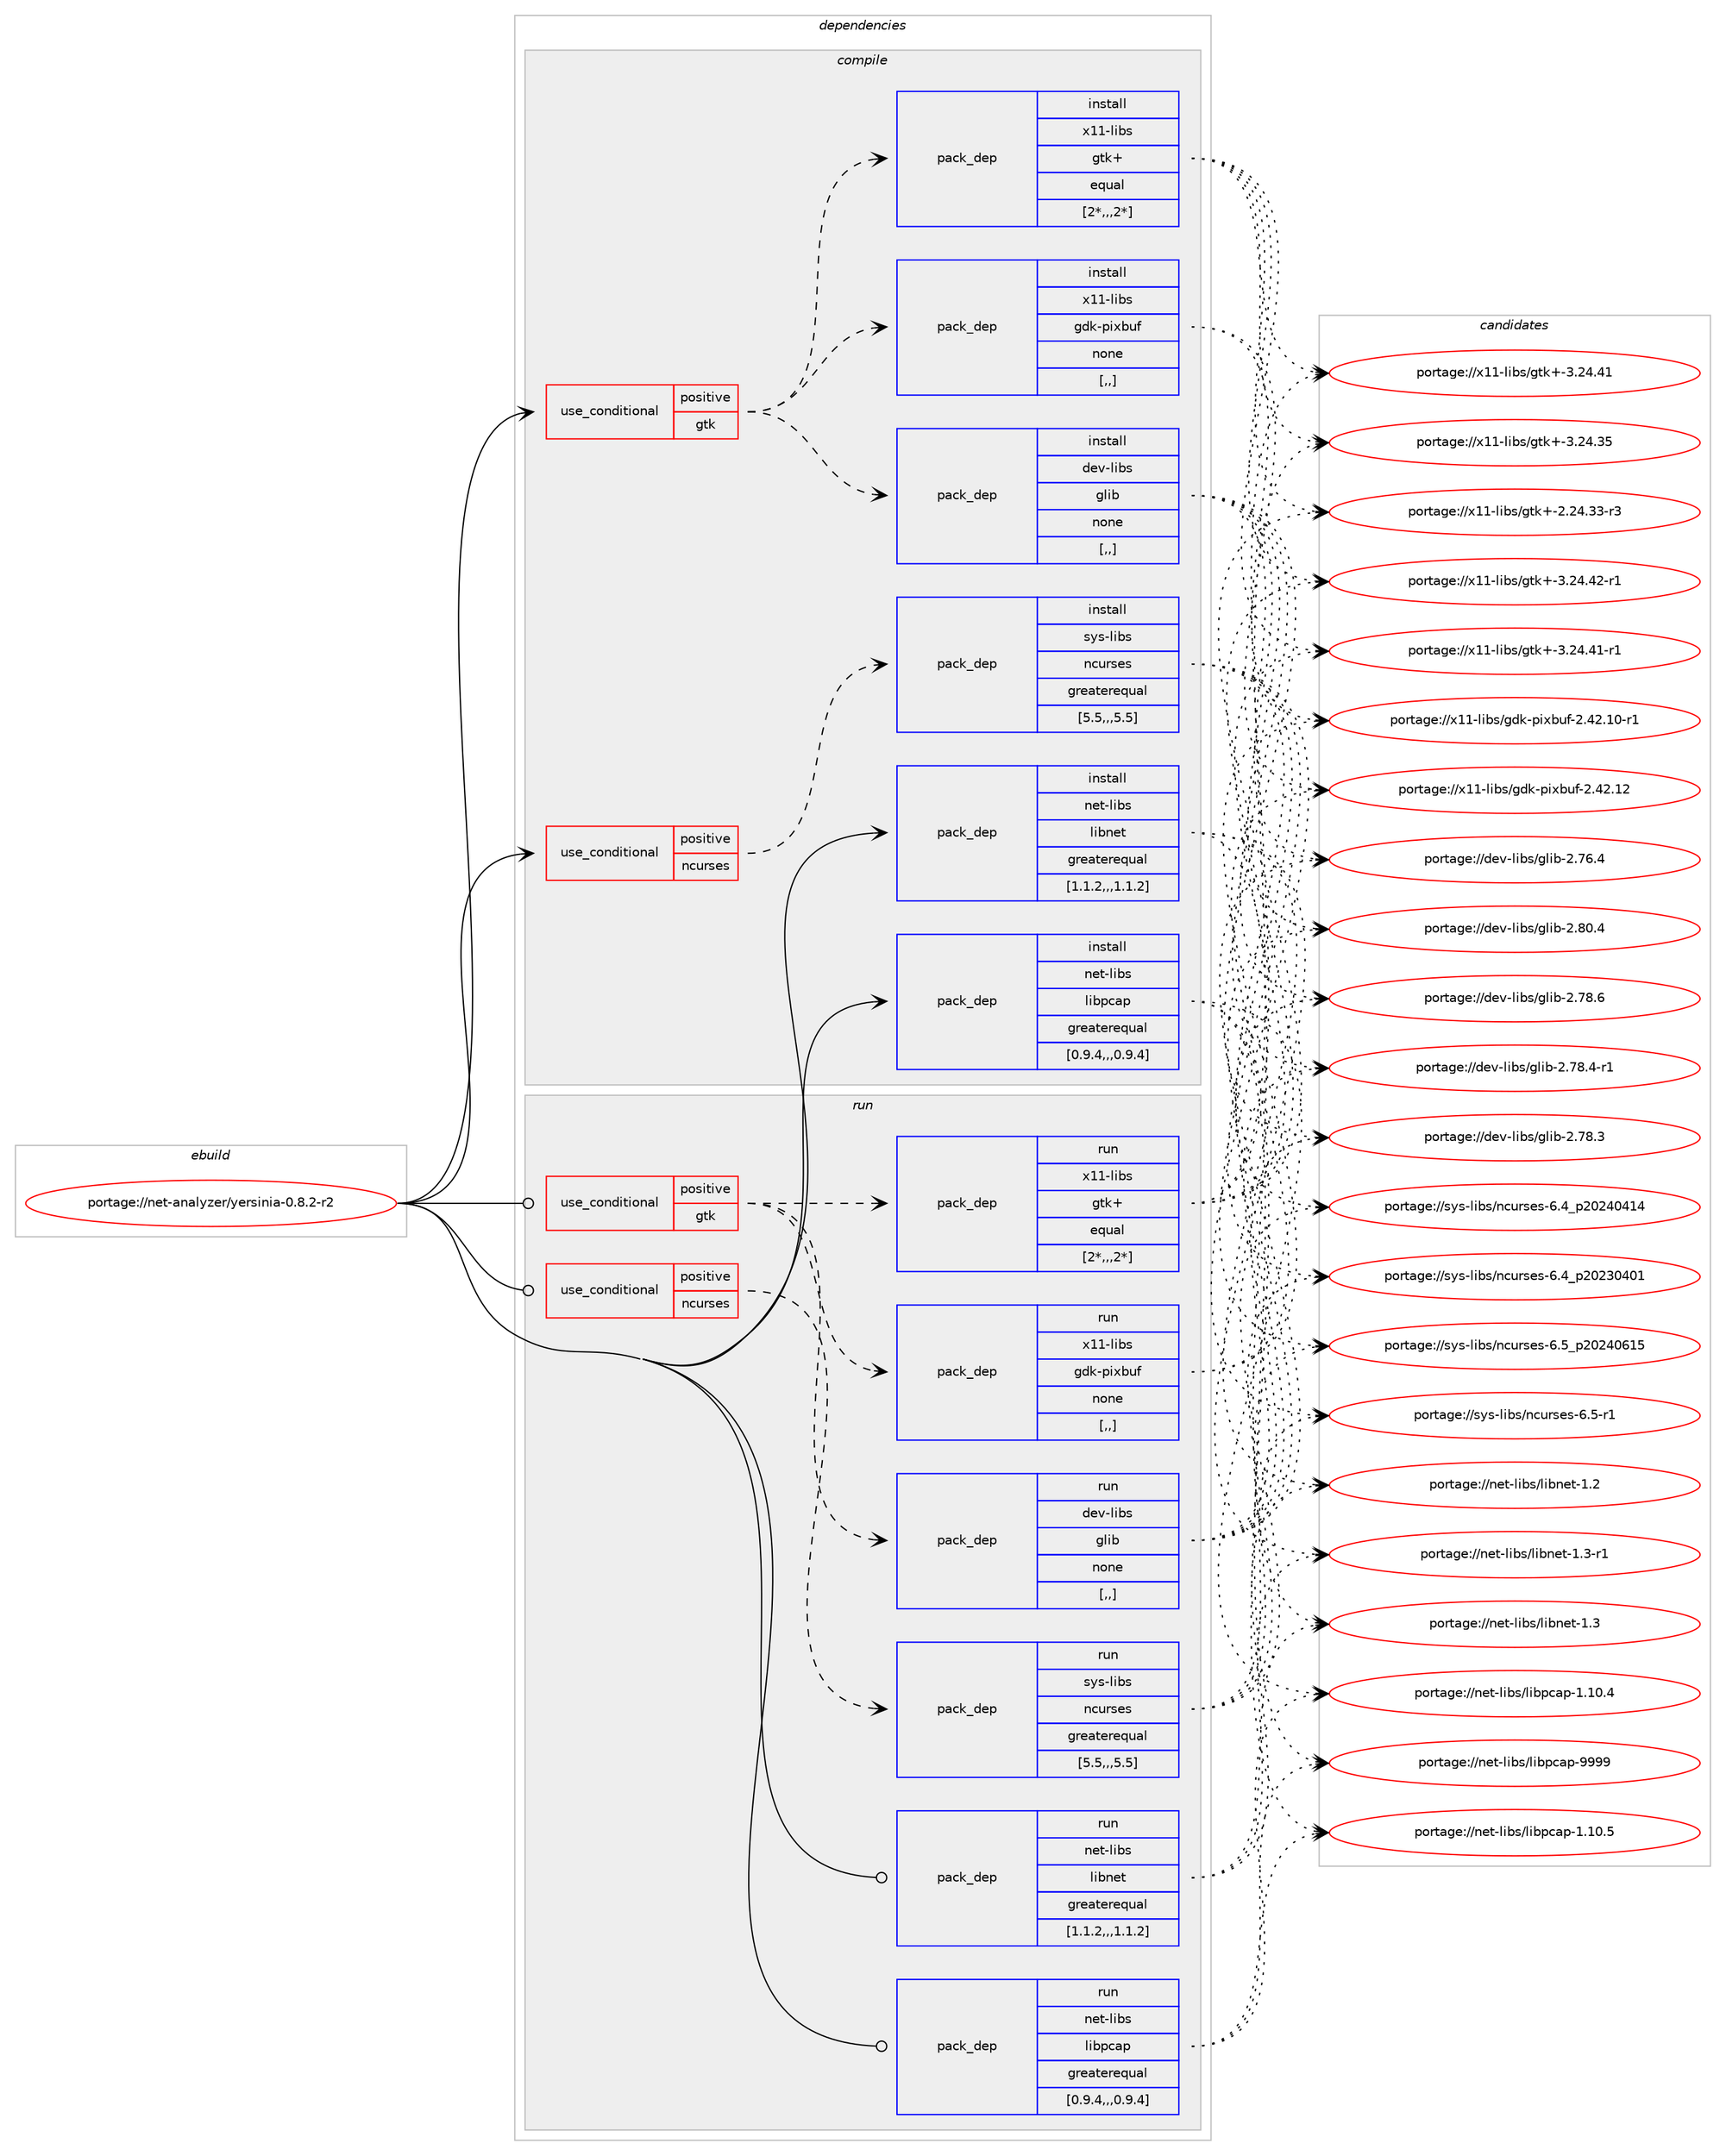 digraph prolog {

# *************
# Graph options
# *************

newrank=true;
concentrate=true;
compound=true;
graph [rankdir=LR,fontname=Helvetica,fontsize=10,ranksep=1.5];#, ranksep=2.5, nodesep=0.2];
edge  [arrowhead=vee];
node  [fontname=Helvetica,fontsize=10];

# **********
# The ebuild
# **********

subgraph cluster_leftcol {
color=gray;
label=<<i>ebuild</i>>;
id [label="portage://net-analyzer/yersinia-0.8.2-r2", color=red, width=4, href="../net-analyzer/yersinia-0.8.2-r2.svg"];
}

# ****************
# The dependencies
# ****************

subgraph cluster_midcol {
color=gray;
label=<<i>dependencies</i>>;
subgraph cluster_compile {
fillcolor="#eeeeee";
style=filled;
label=<<i>compile</i>>;
subgraph cond223047 {
dependency855267 [label=<<TABLE BORDER="0" CELLBORDER="1" CELLSPACING="0" CELLPADDING="4"><TR><TD ROWSPAN="3" CELLPADDING="10">use_conditional</TD></TR><TR><TD>positive</TD></TR><TR><TD>gtk</TD></TR></TABLE>>, shape=none, color=red];
subgraph pack625864 {
dependency855268 [label=<<TABLE BORDER="0" CELLBORDER="1" CELLSPACING="0" CELLPADDING="4" WIDTH="220"><TR><TD ROWSPAN="6" CELLPADDING="30">pack_dep</TD></TR><TR><TD WIDTH="110">install</TD></TR><TR><TD>dev-libs</TD></TR><TR><TD>glib</TD></TR><TR><TD>none</TD></TR><TR><TD>[,,]</TD></TR></TABLE>>, shape=none, color=blue];
}
dependency855267:e -> dependency855268:w [weight=20,style="dashed",arrowhead="vee"];
subgraph pack625865 {
dependency855269 [label=<<TABLE BORDER="0" CELLBORDER="1" CELLSPACING="0" CELLPADDING="4" WIDTH="220"><TR><TD ROWSPAN="6" CELLPADDING="30">pack_dep</TD></TR><TR><TD WIDTH="110">install</TD></TR><TR><TD>x11-libs</TD></TR><TR><TD>gdk-pixbuf</TD></TR><TR><TD>none</TD></TR><TR><TD>[,,]</TD></TR></TABLE>>, shape=none, color=blue];
}
dependency855267:e -> dependency855269:w [weight=20,style="dashed",arrowhead="vee"];
subgraph pack625866 {
dependency855270 [label=<<TABLE BORDER="0" CELLBORDER="1" CELLSPACING="0" CELLPADDING="4" WIDTH="220"><TR><TD ROWSPAN="6" CELLPADDING="30">pack_dep</TD></TR><TR><TD WIDTH="110">install</TD></TR><TR><TD>x11-libs</TD></TR><TR><TD>gtk+</TD></TR><TR><TD>equal</TD></TR><TR><TD>[2*,,,2*]</TD></TR></TABLE>>, shape=none, color=blue];
}
dependency855267:e -> dependency855270:w [weight=20,style="dashed",arrowhead="vee"];
}
id:e -> dependency855267:w [weight=20,style="solid",arrowhead="vee"];
subgraph cond223048 {
dependency855271 [label=<<TABLE BORDER="0" CELLBORDER="1" CELLSPACING="0" CELLPADDING="4"><TR><TD ROWSPAN="3" CELLPADDING="10">use_conditional</TD></TR><TR><TD>positive</TD></TR><TR><TD>ncurses</TD></TR></TABLE>>, shape=none, color=red];
subgraph pack625867 {
dependency855272 [label=<<TABLE BORDER="0" CELLBORDER="1" CELLSPACING="0" CELLPADDING="4" WIDTH="220"><TR><TD ROWSPAN="6" CELLPADDING="30">pack_dep</TD></TR><TR><TD WIDTH="110">install</TD></TR><TR><TD>sys-libs</TD></TR><TR><TD>ncurses</TD></TR><TR><TD>greaterequal</TD></TR><TR><TD>[5.5,,,5.5]</TD></TR></TABLE>>, shape=none, color=blue];
}
dependency855271:e -> dependency855272:w [weight=20,style="dashed",arrowhead="vee"];
}
id:e -> dependency855271:w [weight=20,style="solid",arrowhead="vee"];
subgraph pack625868 {
dependency855273 [label=<<TABLE BORDER="0" CELLBORDER="1" CELLSPACING="0" CELLPADDING="4" WIDTH="220"><TR><TD ROWSPAN="6" CELLPADDING="30">pack_dep</TD></TR><TR><TD WIDTH="110">install</TD></TR><TR><TD>net-libs</TD></TR><TR><TD>libnet</TD></TR><TR><TD>greaterequal</TD></TR><TR><TD>[1.1.2,,,1.1.2]</TD></TR></TABLE>>, shape=none, color=blue];
}
id:e -> dependency855273:w [weight=20,style="solid",arrowhead="vee"];
subgraph pack625869 {
dependency855274 [label=<<TABLE BORDER="0" CELLBORDER="1" CELLSPACING="0" CELLPADDING="4" WIDTH="220"><TR><TD ROWSPAN="6" CELLPADDING="30">pack_dep</TD></TR><TR><TD WIDTH="110">install</TD></TR><TR><TD>net-libs</TD></TR><TR><TD>libpcap</TD></TR><TR><TD>greaterequal</TD></TR><TR><TD>[0.9.4,,,0.9.4]</TD></TR></TABLE>>, shape=none, color=blue];
}
id:e -> dependency855274:w [weight=20,style="solid",arrowhead="vee"];
}
subgraph cluster_compileandrun {
fillcolor="#eeeeee";
style=filled;
label=<<i>compile and run</i>>;
}
subgraph cluster_run {
fillcolor="#eeeeee";
style=filled;
label=<<i>run</i>>;
subgraph cond223049 {
dependency855275 [label=<<TABLE BORDER="0" CELLBORDER="1" CELLSPACING="0" CELLPADDING="4"><TR><TD ROWSPAN="3" CELLPADDING="10">use_conditional</TD></TR><TR><TD>positive</TD></TR><TR><TD>gtk</TD></TR></TABLE>>, shape=none, color=red];
subgraph pack625870 {
dependency855276 [label=<<TABLE BORDER="0" CELLBORDER="1" CELLSPACING="0" CELLPADDING="4" WIDTH="220"><TR><TD ROWSPAN="6" CELLPADDING="30">pack_dep</TD></TR><TR><TD WIDTH="110">run</TD></TR><TR><TD>dev-libs</TD></TR><TR><TD>glib</TD></TR><TR><TD>none</TD></TR><TR><TD>[,,]</TD></TR></TABLE>>, shape=none, color=blue];
}
dependency855275:e -> dependency855276:w [weight=20,style="dashed",arrowhead="vee"];
subgraph pack625871 {
dependency855277 [label=<<TABLE BORDER="0" CELLBORDER="1" CELLSPACING="0" CELLPADDING="4" WIDTH="220"><TR><TD ROWSPAN="6" CELLPADDING="30">pack_dep</TD></TR><TR><TD WIDTH="110">run</TD></TR><TR><TD>x11-libs</TD></TR><TR><TD>gdk-pixbuf</TD></TR><TR><TD>none</TD></TR><TR><TD>[,,]</TD></TR></TABLE>>, shape=none, color=blue];
}
dependency855275:e -> dependency855277:w [weight=20,style="dashed",arrowhead="vee"];
subgraph pack625872 {
dependency855278 [label=<<TABLE BORDER="0" CELLBORDER="1" CELLSPACING="0" CELLPADDING="4" WIDTH="220"><TR><TD ROWSPAN="6" CELLPADDING="30">pack_dep</TD></TR><TR><TD WIDTH="110">run</TD></TR><TR><TD>x11-libs</TD></TR><TR><TD>gtk+</TD></TR><TR><TD>equal</TD></TR><TR><TD>[2*,,,2*]</TD></TR></TABLE>>, shape=none, color=blue];
}
dependency855275:e -> dependency855278:w [weight=20,style="dashed",arrowhead="vee"];
}
id:e -> dependency855275:w [weight=20,style="solid",arrowhead="odot"];
subgraph cond223050 {
dependency855279 [label=<<TABLE BORDER="0" CELLBORDER="1" CELLSPACING="0" CELLPADDING="4"><TR><TD ROWSPAN="3" CELLPADDING="10">use_conditional</TD></TR><TR><TD>positive</TD></TR><TR><TD>ncurses</TD></TR></TABLE>>, shape=none, color=red];
subgraph pack625873 {
dependency855280 [label=<<TABLE BORDER="0" CELLBORDER="1" CELLSPACING="0" CELLPADDING="4" WIDTH="220"><TR><TD ROWSPAN="6" CELLPADDING="30">pack_dep</TD></TR><TR><TD WIDTH="110">run</TD></TR><TR><TD>sys-libs</TD></TR><TR><TD>ncurses</TD></TR><TR><TD>greaterequal</TD></TR><TR><TD>[5.5,,,5.5]</TD></TR></TABLE>>, shape=none, color=blue];
}
dependency855279:e -> dependency855280:w [weight=20,style="dashed",arrowhead="vee"];
}
id:e -> dependency855279:w [weight=20,style="solid",arrowhead="odot"];
subgraph pack625874 {
dependency855281 [label=<<TABLE BORDER="0" CELLBORDER="1" CELLSPACING="0" CELLPADDING="4" WIDTH="220"><TR><TD ROWSPAN="6" CELLPADDING="30">pack_dep</TD></TR><TR><TD WIDTH="110">run</TD></TR><TR><TD>net-libs</TD></TR><TR><TD>libnet</TD></TR><TR><TD>greaterequal</TD></TR><TR><TD>[1.1.2,,,1.1.2]</TD></TR></TABLE>>, shape=none, color=blue];
}
id:e -> dependency855281:w [weight=20,style="solid",arrowhead="odot"];
subgraph pack625875 {
dependency855282 [label=<<TABLE BORDER="0" CELLBORDER="1" CELLSPACING="0" CELLPADDING="4" WIDTH="220"><TR><TD ROWSPAN="6" CELLPADDING="30">pack_dep</TD></TR><TR><TD WIDTH="110">run</TD></TR><TR><TD>net-libs</TD></TR><TR><TD>libpcap</TD></TR><TR><TD>greaterequal</TD></TR><TR><TD>[0.9.4,,,0.9.4]</TD></TR></TABLE>>, shape=none, color=blue];
}
id:e -> dependency855282:w [weight=20,style="solid",arrowhead="odot"];
}
}

# **************
# The candidates
# **************

subgraph cluster_choices {
rank=same;
color=gray;
label=<<i>candidates</i>>;

subgraph choice625864 {
color=black;
nodesep=1;
choice1001011184510810598115471031081059845504656484652 [label="portage://dev-libs/glib-2.80.4", color=red, width=4,href="../dev-libs/glib-2.80.4.svg"];
choice1001011184510810598115471031081059845504655564654 [label="portage://dev-libs/glib-2.78.6", color=red, width=4,href="../dev-libs/glib-2.78.6.svg"];
choice10010111845108105981154710310810598455046555646524511449 [label="portage://dev-libs/glib-2.78.4-r1", color=red, width=4,href="../dev-libs/glib-2.78.4-r1.svg"];
choice1001011184510810598115471031081059845504655564651 [label="portage://dev-libs/glib-2.78.3", color=red, width=4,href="../dev-libs/glib-2.78.3.svg"];
choice1001011184510810598115471031081059845504655544652 [label="portage://dev-libs/glib-2.76.4", color=red, width=4,href="../dev-libs/glib-2.76.4.svg"];
dependency855268:e -> choice1001011184510810598115471031081059845504656484652:w [style=dotted,weight="100"];
dependency855268:e -> choice1001011184510810598115471031081059845504655564654:w [style=dotted,weight="100"];
dependency855268:e -> choice10010111845108105981154710310810598455046555646524511449:w [style=dotted,weight="100"];
dependency855268:e -> choice1001011184510810598115471031081059845504655564651:w [style=dotted,weight="100"];
dependency855268:e -> choice1001011184510810598115471031081059845504655544652:w [style=dotted,weight="100"];
}
subgraph choice625865 {
color=black;
nodesep=1;
choice120494945108105981154710310010745112105120981171024550465250464950 [label="portage://x11-libs/gdk-pixbuf-2.42.12", color=red, width=4,href="../x11-libs/gdk-pixbuf-2.42.12.svg"];
choice1204949451081059811547103100107451121051209811710245504652504649484511449 [label="portage://x11-libs/gdk-pixbuf-2.42.10-r1", color=red, width=4,href="../x11-libs/gdk-pixbuf-2.42.10-r1.svg"];
dependency855269:e -> choice120494945108105981154710310010745112105120981171024550465250464950:w [style=dotted,weight="100"];
dependency855269:e -> choice1204949451081059811547103100107451121051209811710245504652504649484511449:w [style=dotted,weight="100"];
}
subgraph choice625866 {
color=black;
nodesep=1;
choice12049494510810598115471031161074345514650524652504511449 [label="portage://x11-libs/gtk+-3.24.42-r1", color=red, width=4,href="../x11-libs/gtk+-3.24.42-r1.svg"];
choice12049494510810598115471031161074345514650524652494511449 [label="portage://x11-libs/gtk+-3.24.41-r1", color=red, width=4,href="../x11-libs/gtk+-3.24.41-r1.svg"];
choice1204949451081059811547103116107434551465052465249 [label="portage://x11-libs/gtk+-3.24.41", color=red, width=4,href="../x11-libs/gtk+-3.24.41.svg"];
choice1204949451081059811547103116107434551465052465153 [label="portage://x11-libs/gtk+-3.24.35", color=red, width=4,href="../x11-libs/gtk+-3.24.35.svg"];
choice12049494510810598115471031161074345504650524651514511451 [label="portage://x11-libs/gtk+-2.24.33-r3", color=red, width=4,href="../x11-libs/gtk+-2.24.33-r3.svg"];
dependency855270:e -> choice12049494510810598115471031161074345514650524652504511449:w [style=dotted,weight="100"];
dependency855270:e -> choice12049494510810598115471031161074345514650524652494511449:w [style=dotted,weight="100"];
dependency855270:e -> choice1204949451081059811547103116107434551465052465249:w [style=dotted,weight="100"];
dependency855270:e -> choice1204949451081059811547103116107434551465052465153:w [style=dotted,weight="100"];
dependency855270:e -> choice12049494510810598115471031161074345504650524651514511451:w [style=dotted,weight="100"];
}
subgraph choice625867 {
color=black;
nodesep=1;
choice1151211154510810598115471109911711411510111545544653951125048505248544953 [label="portage://sys-libs/ncurses-6.5_p20240615", color=red, width=4,href="../sys-libs/ncurses-6.5_p20240615.svg"];
choice11512111545108105981154711099117114115101115455446534511449 [label="portage://sys-libs/ncurses-6.5-r1", color=red, width=4,href="../sys-libs/ncurses-6.5-r1.svg"];
choice1151211154510810598115471109911711411510111545544652951125048505248524952 [label="portage://sys-libs/ncurses-6.4_p20240414", color=red, width=4,href="../sys-libs/ncurses-6.4_p20240414.svg"];
choice1151211154510810598115471109911711411510111545544652951125048505148524849 [label="portage://sys-libs/ncurses-6.4_p20230401", color=red, width=4,href="../sys-libs/ncurses-6.4_p20230401.svg"];
dependency855272:e -> choice1151211154510810598115471109911711411510111545544653951125048505248544953:w [style=dotted,weight="100"];
dependency855272:e -> choice11512111545108105981154711099117114115101115455446534511449:w [style=dotted,weight="100"];
dependency855272:e -> choice1151211154510810598115471109911711411510111545544652951125048505248524952:w [style=dotted,weight="100"];
dependency855272:e -> choice1151211154510810598115471109911711411510111545544652951125048505148524849:w [style=dotted,weight="100"];
}
subgraph choice625868 {
color=black;
nodesep=1;
choice11010111645108105981154710810598110101116454946514511449 [label="portage://net-libs/libnet-1.3-r1", color=red, width=4,href="../net-libs/libnet-1.3-r1.svg"];
choice1101011164510810598115471081059811010111645494651 [label="portage://net-libs/libnet-1.3", color=red, width=4,href="../net-libs/libnet-1.3.svg"];
choice1101011164510810598115471081059811010111645494650 [label="portage://net-libs/libnet-1.2", color=red, width=4,href="../net-libs/libnet-1.2.svg"];
dependency855273:e -> choice11010111645108105981154710810598110101116454946514511449:w [style=dotted,weight="100"];
dependency855273:e -> choice1101011164510810598115471081059811010111645494651:w [style=dotted,weight="100"];
dependency855273:e -> choice1101011164510810598115471081059811010111645494650:w [style=dotted,weight="100"];
}
subgraph choice625869 {
color=black;
nodesep=1;
choice1101011164510810598115471081059811299971124557575757 [label="portage://net-libs/libpcap-9999", color=red, width=4,href="../net-libs/libpcap-9999.svg"];
choice11010111645108105981154710810598112999711245494649484653 [label="portage://net-libs/libpcap-1.10.5", color=red, width=4,href="../net-libs/libpcap-1.10.5.svg"];
choice11010111645108105981154710810598112999711245494649484652 [label="portage://net-libs/libpcap-1.10.4", color=red, width=4,href="../net-libs/libpcap-1.10.4.svg"];
dependency855274:e -> choice1101011164510810598115471081059811299971124557575757:w [style=dotted,weight="100"];
dependency855274:e -> choice11010111645108105981154710810598112999711245494649484653:w [style=dotted,weight="100"];
dependency855274:e -> choice11010111645108105981154710810598112999711245494649484652:w [style=dotted,weight="100"];
}
subgraph choice625870 {
color=black;
nodesep=1;
choice1001011184510810598115471031081059845504656484652 [label="portage://dev-libs/glib-2.80.4", color=red, width=4,href="../dev-libs/glib-2.80.4.svg"];
choice1001011184510810598115471031081059845504655564654 [label="portage://dev-libs/glib-2.78.6", color=red, width=4,href="../dev-libs/glib-2.78.6.svg"];
choice10010111845108105981154710310810598455046555646524511449 [label="portage://dev-libs/glib-2.78.4-r1", color=red, width=4,href="../dev-libs/glib-2.78.4-r1.svg"];
choice1001011184510810598115471031081059845504655564651 [label="portage://dev-libs/glib-2.78.3", color=red, width=4,href="../dev-libs/glib-2.78.3.svg"];
choice1001011184510810598115471031081059845504655544652 [label="portage://dev-libs/glib-2.76.4", color=red, width=4,href="../dev-libs/glib-2.76.4.svg"];
dependency855276:e -> choice1001011184510810598115471031081059845504656484652:w [style=dotted,weight="100"];
dependency855276:e -> choice1001011184510810598115471031081059845504655564654:w [style=dotted,weight="100"];
dependency855276:e -> choice10010111845108105981154710310810598455046555646524511449:w [style=dotted,weight="100"];
dependency855276:e -> choice1001011184510810598115471031081059845504655564651:w [style=dotted,weight="100"];
dependency855276:e -> choice1001011184510810598115471031081059845504655544652:w [style=dotted,weight="100"];
}
subgraph choice625871 {
color=black;
nodesep=1;
choice120494945108105981154710310010745112105120981171024550465250464950 [label="portage://x11-libs/gdk-pixbuf-2.42.12", color=red, width=4,href="../x11-libs/gdk-pixbuf-2.42.12.svg"];
choice1204949451081059811547103100107451121051209811710245504652504649484511449 [label="portage://x11-libs/gdk-pixbuf-2.42.10-r1", color=red, width=4,href="../x11-libs/gdk-pixbuf-2.42.10-r1.svg"];
dependency855277:e -> choice120494945108105981154710310010745112105120981171024550465250464950:w [style=dotted,weight="100"];
dependency855277:e -> choice1204949451081059811547103100107451121051209811710245504652504649484511449:w [style=dotted,weight="100"];
}
subgraph choice625872 {
color=black;
nodesep=1;
choice12049494510810598115471031161074345514650524652504511449 [label="portage://x11-libs/gtk+-3.24.42-r1", color=red, width=4,href="../x11-libs/gtk+-3.24.42-r1.svg"];
choice12049494510810598115471031161074345514650524652494511449 [label="portage://x11-libs/gtk+-3.24.41-r1", color=red, width=4,href="../x11-libs/gtk+-3.24.41-r1.svg"];
choice1204949451081059811547103116107434551465052465249 [label="portage://x11-libs/gtk+-3.24.41", color=red, width=4,href="../x11-libs/gtk+-3.24.41.svg"];
choice1204949451081059811547103116107434551465052465153 [label="portage://x11-libs/gtk+-3.24.35", color=red, width=4,href="../x11-libs/gtk+-3.24.35.svg"];
choice12049494510810598115471031161074345504650524651514511451 [label="portage://x11-libs/gtk+-2.24.33-r3", color=red, width=4,href="../x11-libs/gtk+-2.24.33-r3.svg"];
dependency855278:e -> choice12049494510810598115471031161074345514650524652504511449:w [style=dotted,weight="100"];
dependency855278:e -> choice12049494510810598115471031161074345514650524652494511449:w [style=dotted,weight="100"];
dependency855278:e -> choice1204949451081059811547103116107434551465052465249:w [style=dotted,weight="100"];
dependency855278:e -> choice1204949451081059811547103116107434551465052465153:w [style=dotted,weight="100"];
dependency855278:e -> choice12049494510810598115471031161074345504650524651514511451:w [style=dotted,weight="100"];
}
subgraph choice625873 {
color=black;
nodesep=1;
choice1151211154510810598115471109911711411510111545544653951125048505248544953 [label="portage://sys-libs/ncurses-6.5_p20240615", color=red, width=4,href="../sys-libs/ncurses-6.5_p20240615.svg"];
choice11512111545108105981154711099117114115101115455446534511449 [label="portage://sys-libs/ncurses-6.5-r1", color=red, width=4,href="../sys-libs/ncurses-6.5-r1.svg"];
choice1151211154510810598115471109911711411510111545544652951125048505248524952 [label="portage://sys-libs/ncurses-6.4_p20240414", color=red, width=4,href="../sys-libs/ncurses-6.4_p20240414.svg"];
choice1151211154510810598115471109911711411510111545544652951125048505148524849 [label="portage://sys-libs/ncurses-6.4_p20230401", color=red, width=4,href="../sys-libs/ncurses-6.4_p20230401.svg"];
dependency855280:e -> choice1151211154510810598115471109911711411510111545544653951125048505248544953:w [style=dotted,weight="100"];
dependency855280:e -> choice11512111545108105981154711099117114115101115455446534511449:w [style=dotted,weight="100"];
dependency855280:e -> choice1151211154510810598115471109911711411510111545544652951125048505248524952:w [style=dotted,weight="100"];
dependency855280:e -> choice1151211154510810598115471109911711411510111545544652951125048505148524849:w [style=dotted,weight="100"];
}
subgraph choice625874 {
color=black;
nodesep=1;
choice11010111645108105981154710810598110101116454946514511449 [label="portage://net-libs/libnet-1.3-r1", color=red, width=4,href="../net-libs/libnet-1.3-r1.svg"];
choice1101011164510810598115471081059811010111645494651 [label="portage://net-libs/libnet-1.3", color=red, width=4,href="../net-libs/libnet-1.3.svg"];
choice1101011164510810598115471081059811010111645494650 [label="portage://net-libs/libnet-1.2", color=red, width=4,href="../net-libs/libnet-1.2.svg"];
dependency855281:e -> choice11010111645108105981154710810598110101116454946514511449:w [style=dotted,weight="100"];
dependency855281:e -> choice1101011164510810598115471081059811010111645494651:w [style=dotted,weight="100"];
dependency855281:e -> choice1101011164510810598115471081059811010111645494650:w [style=dotted,weight="100"];
}
subgraph choice625875 {
color=black;
nodesep=1;
choice1101011164510810598115471081059811299971124557575757 [label="portage://net-libs/libpcap-9999", color=red, width=4,href="../net-libs/libpcap-9999.svg"];
choice11010111645108105981154710810598112999711245494649484653 [label="portage://net-libs/libpcap-1.10.5", color=red, width=4,href="../net-libs/libpcap-1.10.5.svg"];
choice11010111645108105981154710810598112999711245494649484652 [label="portage://net-libs/libpcap-1.10.4", color=red, width=4,href="../net-libs/libpcap-1.10.4.svg"];
dependency855282:e -> choice1101011164510810598115471081059811299971124557575757:w [style=dotted,weight="100"];
dependency855282:e -> choice11010111645108105981154710810598112999711245494649484653:w [style=dotted,weight="100"];
dependency855282:e -> choice11010111645108105981154710810598112999711245494649484652:w [style=dotted,weight="100"];
}
}

}
